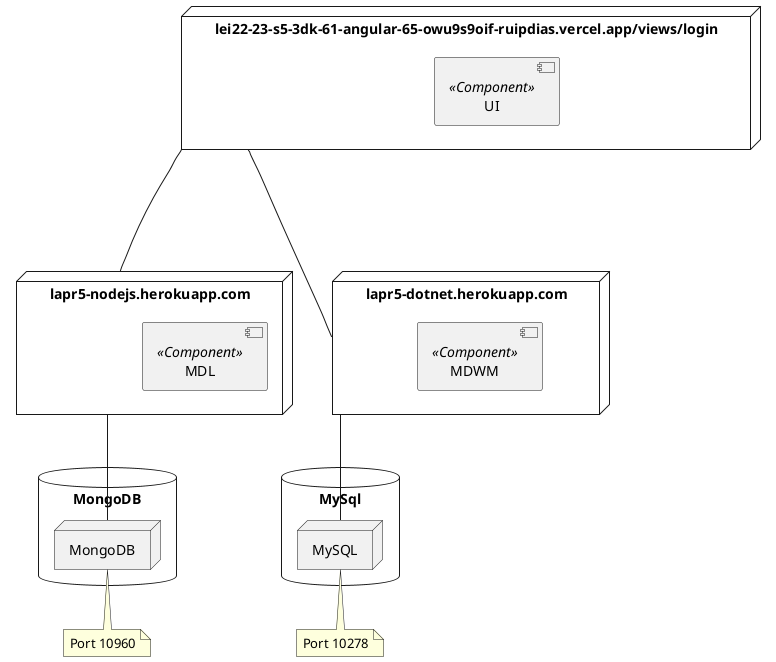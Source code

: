 @startuml diagram


node lei22-23-s5-3dk-61-angular-65-owu9s9oif-ruipdias.vercel.app/views/login as LH {
 
  component UI <<Component>> {
  }
 
}
node lapr5-nodejs.herokuapp.com as SMDL {
  component MDL <<Component>> {
  }
}
database "MongoDB" {
  node MongoDB as MDB {
    
  }
}

note bottom of MDB
  Port 10960
end note

node lapr5-dotnet.herokuapp.com as SMDWM {
  component MDWM <<Component>> {
  }
}

database "MySql" {
  node MySQL as MSQL {

  }
}

note bottom of MSQL
 Port 10278
end note

LH ---- SMDL
LH ---- SMDWM
SMDL --- MDB
SMDWM --- MSQL
@enduml 